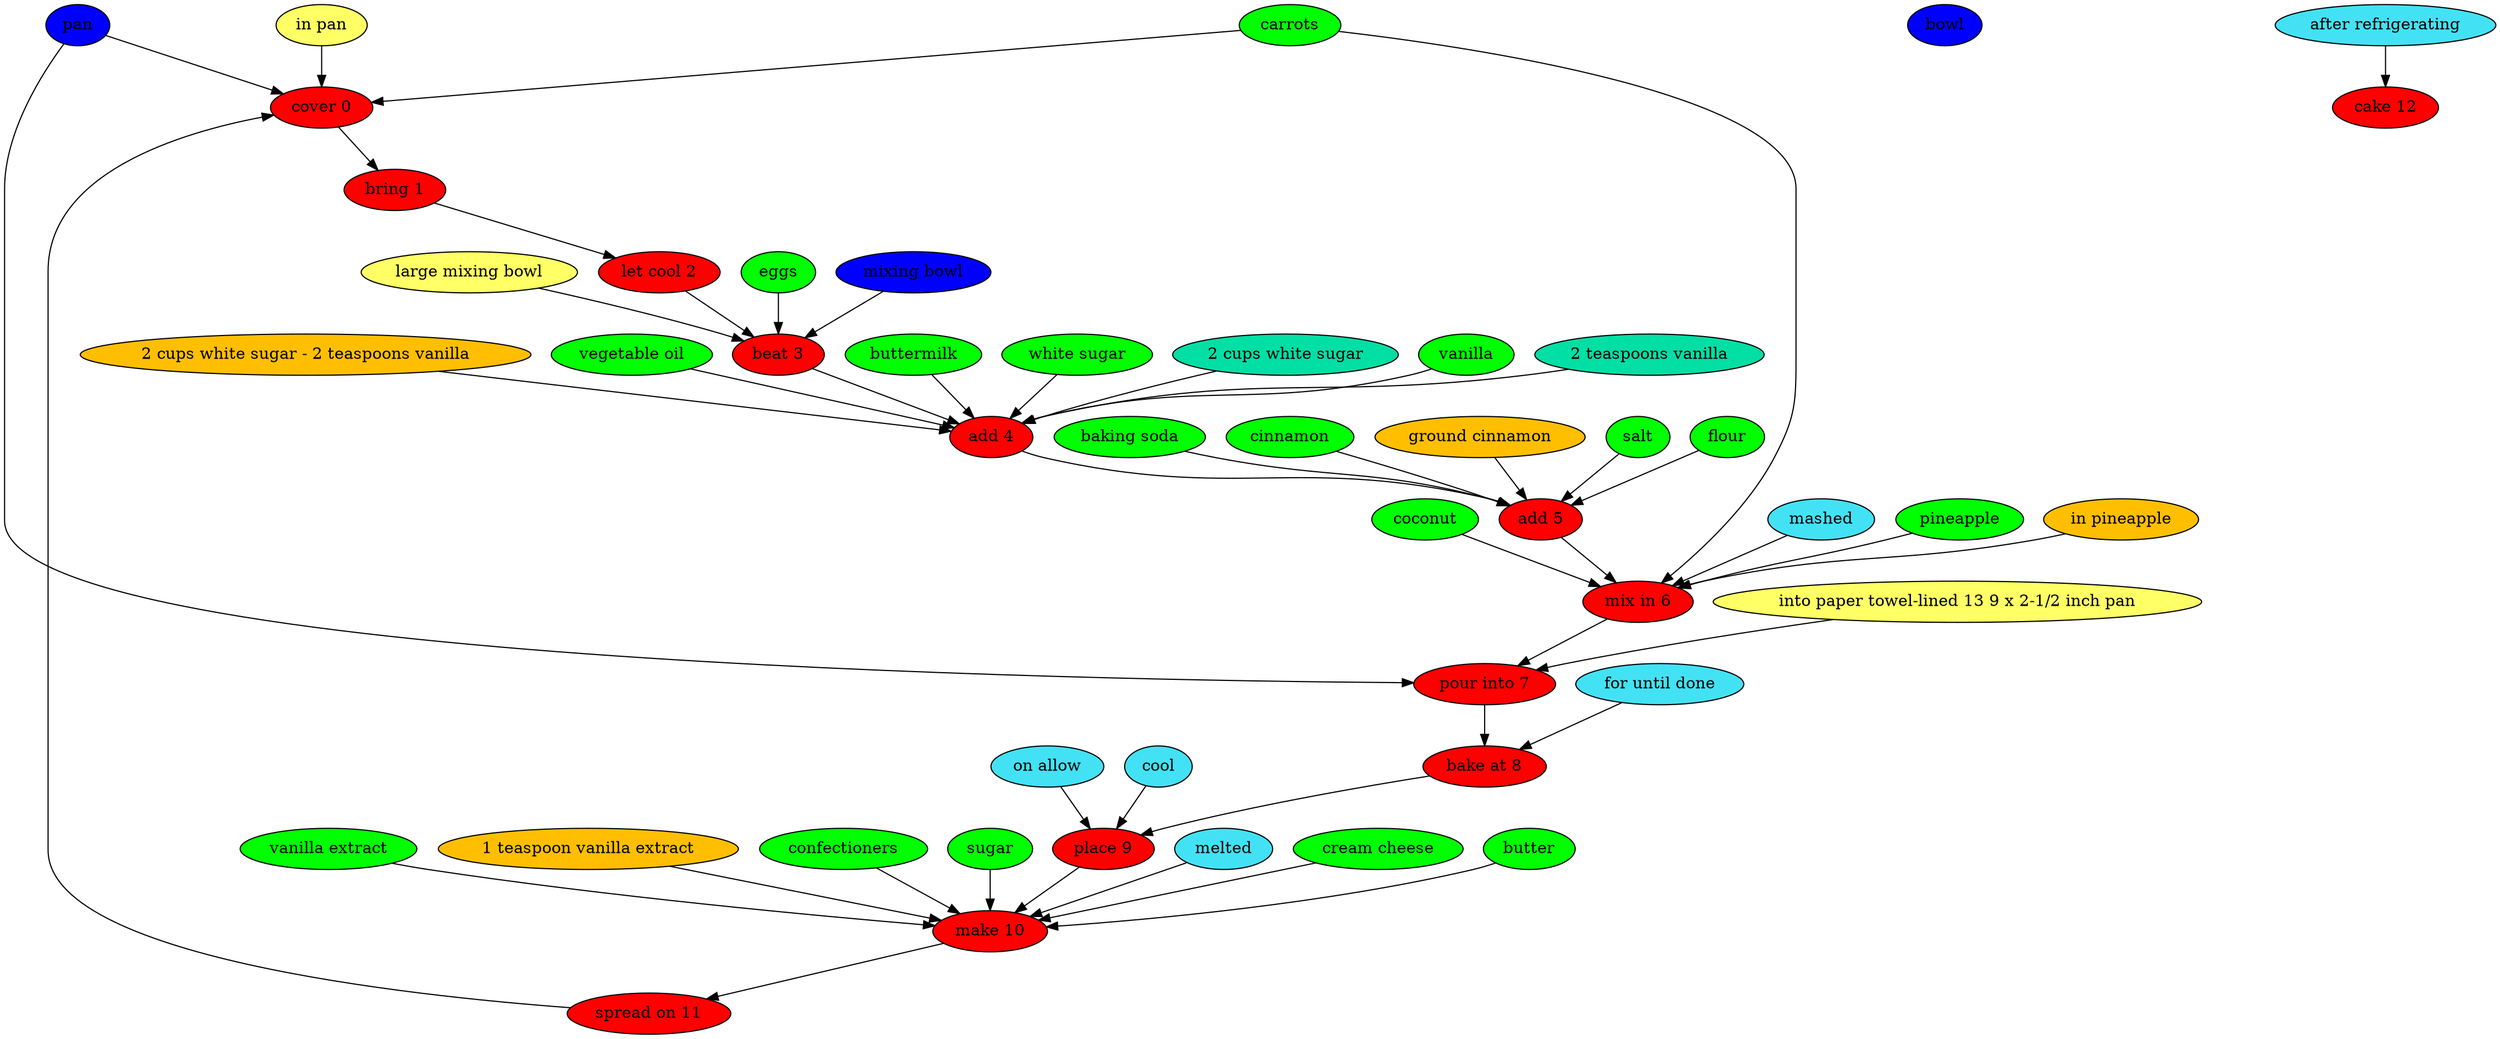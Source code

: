 digraph G {
"cover 0" [style=filled, fillcolor=red];
carrots [style=filled, fillcolor=green];
carrots -> "cover 0";
pan [style=filled, fillcolor="#0000ff"];
pan -> "cover 0";
"in pan" [style=filled, fillcolor="#ffff66"];
"in pan" -> "cover 0";
"bring 1" [style=filled, fillcolor=red];
"let cool 2" [style=filled, fillcolor=red];
"beat 3" [style=filled, fillcolor=red];
eggs [style=filled, fillcolor=green];
eggs -> "beat 3";
"mixing bowl" [style=filled, fillcolor="#0000ff"];
"mixing bowl" -> "beat 3";
"large mixing bowl" [style=filled, fillcolor="#ffff66"];
"large mixing bowl" -> "beat 3";
bowl [style=filled, fillcolor="#0000ff"];
"add 4" [style=filled, fillcolor=red];
"vegetable oil" [style=filled, fillcolor=green];
"vegetable oil" -> "add 4";
buttermilk [style=filled, fillcolor=green];
buttermilk -> "add 4";
"white sugar" [style=filled, fillcolor=green];
"white sugar" -> "add 4";
"2 cups white sugar" [style=filled, fillcolor="#01DFA5"];
"2 cups white sugar" -> "add 4";
vanilla [style=filled, fillcolor=green];
vanilla -> "add 4";
"2 teaspoons vanilla" [style=filled, fillcolor="#01DFA5"];
"2 teaspoons vanilla" -> "add 4";
"2 cups white sugar - 2 teaspoons vanilla" [style=filled, fillcolor="#FFBF00"];
"2 cups white sugar - 2 teaspoons vanilla" -> "add 4";
"add 5" [style=filled, fillcolor=red];
flour [style=filled, fillcolor=green];
flour -> "add 5";
"baking soda" [style=filled, fillcolor=green];
"baking soda" -> "add 5";
cinnamon [style=filled, fillcolor=green];
cinnamon -> "add 5";
"ground cinnamon" [style=filled, fillcolor="#01DFA5"];
"ground cinnamon" -> "add 5";
salt [style=filled, fillcolor=green];
salt -> "add 5";
"ground cinnamon" [style=filled, fillcolor="#FFBF00"];
"mix in 6" [style=filled, fillcolor=red];
mashed [style=filled, fillcolor="#42e2f4"];
mashed -> "mix in 6";
pineapple [style=filled, fillcolor=green];
pineapple -> "mix in 6";
"in pineapple" [style=filled, fillcolor="#01DFA5"];
"in pineapple" -> "mix in 6";
carrots [style=filled, fillcolor=green];
carrots -> "mix in 6";
coconut [style=filled, fillcolor=green];
coconut -> "mix in 6";
"in pineapple" [style=filled, fillcolor="#FFBF00"];
"pour into 7" [style=filled, fillcolor=red];
pan [style=filled, fillcolor="#0000ff"];
pan -> "pour into 7";
"into paper towel-lined 13 9 x 2-1/2 inch pan" [style=filled, fillcolor="#ffff66"];
"into paper towel-lined 13 9 x 2-1/2 inch pan" -> "pour into 7";
"bake at 8" [style=filled, fillcolor=red];
"for until done" [style=filled, fillcolor="#42e2f4"];
"for until done" -> "bake at 8";
"place 9" [style=filled, fillcolor=red];
"on allow" [style=filled, fillcolor="#42e2f4"];
"on allow" -> "place 9";
cool [style=filled, fillcolor="#42e2f4"];
cool -> "place 9";
"make 10" [style=filled, fillcolor=red];
melted [style=filled, fillcolor="#42e2f4"];
melted -> "make 10";
"cream cheese" [style=filled, fillcolor=green];
"cream cheese" -> "make 10";
butter [style=filled, fillcolor=green];
butter -> "make 10";
"vanilla extract" [style=filled, fillcolor=green];
"vanilla extract" -> "make 10";
"1 teaspoon vanilla extract" [style=filled, fillcolor="#01DFA5"];
"1 teaspoon vanilla extract" -> "make 10";
confectioners [style=filled, fillcolor=green];
confectioners -> "make 10";
sugar [style=filled, fillcolor=green];
sugar -> "make 10";
"1 teaspoon vanilla extract" [style=filled, fillcolor="#FFBF00"];
"spread on 11" [style=filled, fillcolor=red];
"cake 12" [style=filled, fillcolor=red];
"after refrigerating" [style=filled, fillcolor="#42e2f4"];
"after refrigerating" -> "cake 12";
"cover 0" -> "bring 1";
"bring 1" -> "let cool 2";
"let cool 2" -> "beat 3";
"beat 3" -> "add 4";
"add 4" -> "add 5";
"add 5" -> "mix in 6";
"mix in 6" -> "pour into 7";
"pour into 7" -> "bake at 8";
"bake at 8" -> "place 9";
"place 9" -> "make 10";
"make 10" -> "spread on 11";
"spread on 11" -> "cover 0";
}
